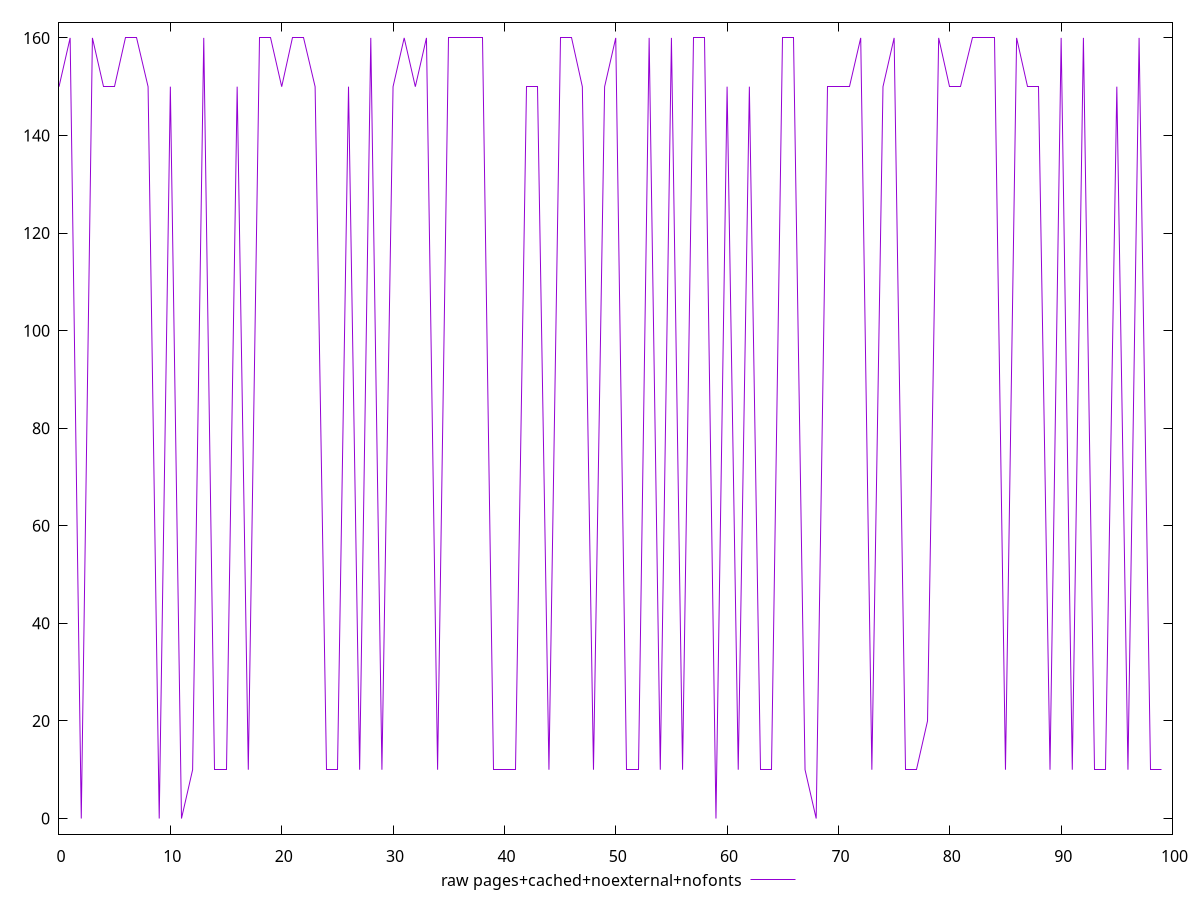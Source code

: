$_rawPagesCachedNoexternalNofonts <<EOF
150
160
0
160
150
150
160
160
150
0
150
0
10
160
10
10
150
10
160
160
150
160
160
150
10
10
150
10
160
10
150
160
150
160
10
160
160
160
160
10
10
10
150
150
10
160
160
150
10
150
160
10
10
160
10
160
10
160
160
0
150
10
150
10
10
160
160
10
0
150
150
150
160
10
150
160
10
10
20
160
150
150
160
160
160
10
160
150
150
10
160
10
160
10
10
150
10
160
10
10
EOF
set key outside below
set terminal pngcairo
set output "report_00005_2020-11-02T22-26-11.212Z/uses-http2/pages+cached+noexternal+nofonts//raw.png"
set yrange [-3.2:163.2]
plot $_rawPagesCachedNoexternalNofonts title "raw pages+cached+noexternal+nofonts" with line ,